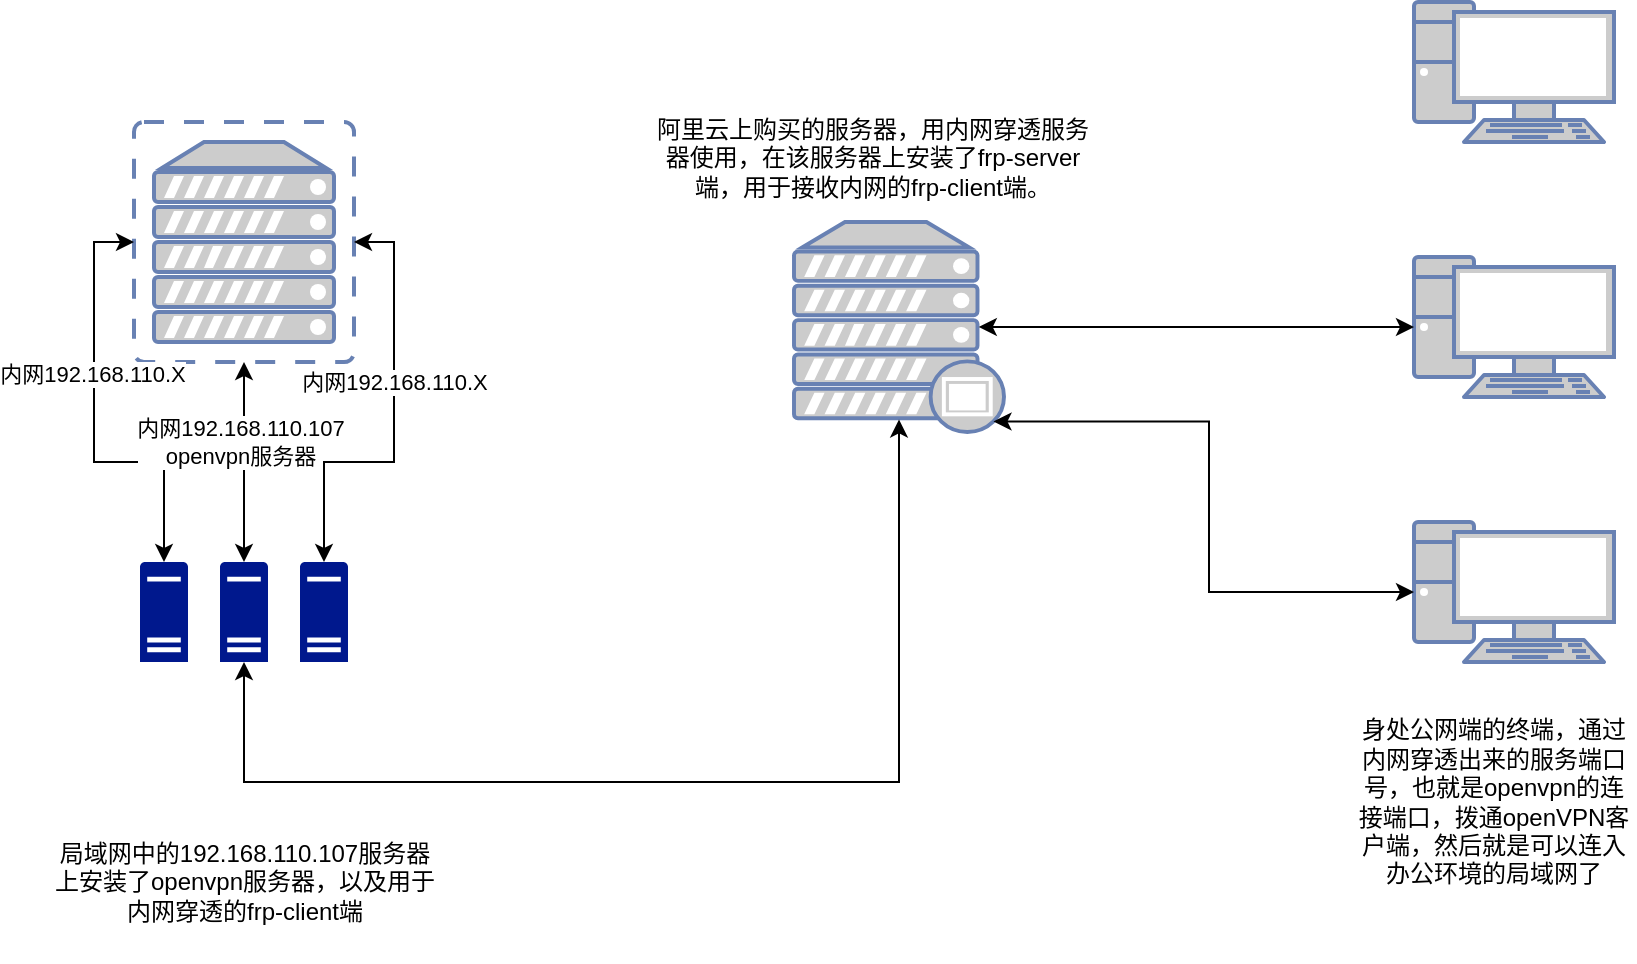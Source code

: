<mxfile version="24.6.2" type="github">
  <diagram name="第 1 页" id="e6EZKE9hmKRionfUaL3v">
    <mxGraphModel dx="1024" dy="557" grid="1" gridSize="10" guides="1" tooltips="1" connect="1" arrows="1" fold="1" page="1" pageScale="1" pageWidth="827" pageHeight="1169" math="0" shadow="0">
      <root>
        <mxCell id="0" />
        <mxCell id="1" parent="0" />
        <mxCell id="Z649l-Je0EVmHllK8cWD-2" value="" style="fontColor=#0066CC;verticalAlign=top;verticalLabelPosition=bottom;labelPosition=center;align=center;html=1;outlineConnect=0;fillColor=#CCCCCC;strokeColor=#6881B3;gradientColor=none;gradientDirection=north;strokeWidth=2;shape=mxgraph.networks.proxy_server;" vertex="1" parent="1">
          <mxGeometry x="400" y="130" width="105" height="105" as="geometry" />
        </mxCell>
        <mxCell id="Z649l-Je0EVmHllK8cWD-4" value="" style="fontColor=#0066CC;verticalAlign=top;verticalLabelPosition=bottom;labelPosition=center;align=center;html=1;outlineConnect=0;fillColor=#CCCCCC;strokeColor=#6881B3;gradientColor=none;gradientDirection=north;strokeWidth=2;shape=mxgraph.networks.virtual_server;" vertex="1" parent="1">
          <mxGeometry x="70" y="80" width="110" height="120" as="geometry" />
        </mxCell>
        <mxCell id="Z649l-Je0EVmHllK8cWD-5" value="" style="fontColor=#0066CC;verticalAlign=top;verticalLabelPosition=bottom;labelPosition=center;align=center;html=1;outlineConnect=0;fillColor=#CCCCCC;strokeColor=#6881B3;gradientColor=none;gradientDirection=north;strokeWidth=2;shape=mxgraph.networks.pc;" vertex="1" parent="1">
          <mxGeometry x="710" y="20" width="100" height="70" as="geometry" />
        </mxCell>
        <mxCell id="Z649l-Je0EVmHllK8cWD-6" value="" style="fontColor=#0066CC;verticalAlign=top;verticalLabelPosition=bottom;labelPosition=center;align=center;html=1;outlineConnect=0;fillColor=#CCCCCC;strokeColor=#6881B3;gradientColor=none;gradientDirection=north;strokeWidth=2;shape=mxgraph.networks.pc;" vertex="1" parent="1">
          <mxGeometry x="710" y="147.5" width="100" height="70" as="geometry" />
        </mxCell>
        <mxCell id="Z649l-Je0EVmHllK8cWD-7" value="" style="fontColor=#0066CC;verticalAlign=top;verticalLabelPosition=bottom;labelPosition=center;align=center;html=1;outlineConnect=0;fillColor=#CCCCCC;strokeColor=#6881B3;gradientColor=none;gradientDirection=north;strokeWidth=2;shape=mxgraph.networks.pc;" vertex="1" parent="1">
          <mxGeometry x="710" y="280" width="100" height="70" as="geometry" />
        </mxCell>
        <mxCell id="Z649l-Je0EVmHllK8cWD-8" value="" style="sketch=0;aspect=fixed;pointerEvents=1;shadow=0;dashed=0;html=1;strokeColor=none;labelPosition=center;verticalLabelPosition=bottom;verticalAlign=top;align=center;fillColor=#00188D;shape=mxgraph.mscae.enterprise.server_generic" vertex="1" parent="1">
          <mxGeometry x="73" y="300" width="24" height="50" as="geometry" />
        </mxCell>
        <mxCell id="Z649l-Je0EVmHllK8cWD-11" style="edgeStyle=orthogonalEdgeStyle;rounded=0;orthogonalLoop=1;jettySize=auto;html=1;exitX=0;exitY=0.5;exitDx=0;exitDy=0;exitPerimeter=0;entryX=0.5;entryY=0;entryDx=0;entryDy=0;entryPerimeter=0;startArrow=classic;startFill=1;" edge="1" parent="1" source="Z649l-Je0EVmHllK8cWD-4" target="Z649l-Je0EVmHllK8cWD-8">
          <mxGeometry relative="1" as="geometry" />
        </mxCell>
        <mxCell id="Z649l-Je0EVmHllK8cWD-19" value="内网192.168.110.X" style="edgeLabel;html=1;align=center;verticalAlign=middle;resizable=0;points=[];" vertex="1" connectable="0" parent="Z649l-Je0EVmHllK8cWD-11">
          <mxGeometry x="-0.2" y="-1" relative="1" as="geometry">
            <mxPoint as="offset" />
          </mxGeometry>
        </mxCell>
        <mxCell id="Z649l-Je0EVmHllK8cWD-12" value="" style="sketch=0;aspect=fixed;pointerEvents=1;shadow=0;dashed=0;html=1;strokeColor=none;labelPosition=center;verticalLabelPosition=bottom;verticalAlign=top;align=center;fillColor=#00188D;shape=mxgraph.mscae.enterprise.server_generic" vertex="1" parent="1">
          <mxGeometry x="113" y="300" width="24" height="50" as="geometry" />
        </mxCell>
        <mxCell id="Z649l-Je0EVmHllK8cWD-13" value="" style="sketch=0;aspect=fixed;pointerEvents=1;shadow=0;dashed=0;html=1;strokeColor=none;labelPosition=center;verticalLabelPosition=bottom;verticalAlign=top;align=center;fillColor=#00188D;shape=mxgraph.mscae.enterprise.server_generic" vertex="1" parent="1">
          <mxGeometry x="153" y="300" width="24" height="50" as="geometry" />
        </mxCell>
        <mxCell id="Z649l-Je0EVmHllK8cWD-14" style="edgeStyle=orthogonalEdgeStyle;rounded=0;orthogonalLoop=1;jettySize=auto;html=1;exitX=0.5;exitY=1;exitDx=0;exitDy=0;exitPerimeter=0;entryX=0.5;entryY=0;entryDx=0;entryDy=0;entryPerimeter=0;startArrow=classic;startFill=1;" edge="1" parent="1" source="Z649l-Je0EVmHllK8cWD-4" target="Z649l-Je0EVmHllK8cWD-12">
          <mxGeometry relative="1" as="geometry" />
        </mxCell>
        <mxCell id="Z649l-Je0EVmHllK8cWD-20" value="内网192.168.110.107&lt;div&gt;&lt;div&gt;openvpn服务器&lt;/div&gt;&lt;/div&gt;" style="edgeLabel;html=1;align=center;verticalAlign=middle;resizable=0;points=[];" vertex="1" connectable="0" parent="Z649l-Je0EVmHllK8cWD-14">
          <mxGeometry x="-0.2" y="-2" relative="1" as="geometry">
            <mxPoint as="offset" />
          </mxGeometry>
        </mxCell>
        <mxCell id="Z649l-Je0EVmHllK8cWD-15" style="edgeStyle=orthogonalEdgeStyle;rounded=0;orthogonalLoop=1;jettySize=auto;html=1;exitX=1;exitY=0.5;exitDx=0;exitDy=0;exitPerimeter=0;entryX=0.5;entryY=0;entryDx=0;entryDy=0;entryPerimeter=0;startArrow=classic;startFill=1;" edge="1" parent="1" source="Z649l-Je0EVmHllK8cWD-4" target="Z649l-Je0EVmHllK8cWD-13">
          <mxGeometry relative="1" as="geometry" />
        </mxCell>
        <mxCell id="Z649l-Je0EVmHllK8cWD-18" value="内网192.168.110.X" style="edgeLabel;html=1;align=center;verticalAlign=middle;resizable=0;points=[];" vertex="1" connectable="0" parent="Z649l-Je0EVmHllK8cWD-15">
          <mxGeometry x="-0.274" relative="1" as="geometry">
            <mxPoint y="12" as="offset" />
          </mxGeometry>
        </mxCell>
        <mxCell id="Z649l-Je0EVmHllK8cWD-21" style="edgeStyle=orthogonalEdgeStyle;rounded=0;orthogonalLoop=1;jettySize=auto;html=1;entryX=0.5;entryY=0.94;entryDx=0;entryDy=0;entryPerimeter=0;startArrow=classic;startFill=1;" edge="1" parent="1" source="Z649l-Je0EVmHllK8cWD-12" target="Z649l-Je0EVmHllK8cWD-2">
          <mxGeometry relative="1" as="geometry">
            <Array as="points">
              <mxPoint x="125" y="410" />
              <mxPoint x="453" y="410" />
            </Array>
          </mxGeometry>
        </mxCell>
        <mxCell id="Z649l-Je0EVmHllK8cWD-22" style="edgeStyle=orthogonalEdgeStyle;rounded=0;orthogonalLoop=1;jettySize=auto;html=1;exitX=0.88;exitY=0.14;exitDx=0;exitDy=0;exitPerimeter=0;entryX=0;entryY=0.5;entryDx=0;entryDy=0;entryPerimeter=0;strokeColor=none;startArrow=classic;startFill=1;" edge="1" parent="1" source="Z649l-Je0EVmHllK8cWD-2" target="Z649l-Je0EVmHllK8cWD-5">
          <mxGeometry relative="1" as="geometry" />
        </mxCell>
        <mxCell id="Z649l-Je0EVmHllK8cWD-23" style="edgeStyle=orthogonalEdgeStyle;rounded=0;orthogonalLoop=1;jettySize=auto;html=1;exitX=0.88;exitY=0.5;exitDx=0;exitDy=0;exitPerimeter=0;entryX=0;entryY=0.5;entryDx=0;entryDy=0;entryPerimeter=0;startArrow=classic;startFill=1;" edge="1" parent="1" source="Z649l-Je0EVmHllK8cWD-2" target="Z649l-Je0EVmHllK8cWD-6">
          <mxGeometry relative="1" as="geometry" />
        </mxCell>
        <mxCell id="Z649l-Je0EVmHllK8cWD-24" style="edgeStyle=orthogonalEdgeStyle;rounded=0;orthogonalLoop=1;jettySize=auto;html=1;exitX=0.95;exitY=0.95;exitDx=0;exitDy=0;exitPerimeter=0;entryX=0;entryY=0.5;entryDx=0;entryDy=0;entryPerimeter=0;startArrow=classic;startFill=1;" edge="1" parent="1" source="Z649l-Je0EVmHllK8cWD-2" target="Z649l-Je0EVmHllK8cWD-7">
          <mxGeometry relative="1" as="geometry" />
        </mxCell>
        <mxCell id="Z649l-Je0EVmHllK8cWD-26" value="阿里云上购买的服务器，用内网穿透服务器使用，在该服务器上安装了frp-server端，用于接收内网的frp-client端。" style="text;strokeColor=none;align=center;fillColor=none;html=1;verticalAlign=middle;whiteSpace=wrap;rounded=0;" vertex="1" parent="1">
          <mxGeometry x="329" y="47.5" width="221" height="100" as="geometry" />
        </mxCell>
        <mxCell id="Z649l-Je0EVmHllK8cWD-27" value="局域网中的192.168.110.107服务器上安装了openvpn服务器，以及用于内网穿透的frp-client端" style="text;strokeColor=none;align=center;fillColor=none;html=1;verticalAlign=middle;whiteSpace=wrap;rounded=0;" vertex="1" parent="1">
          <mxGeometry x="28.5" y="420" width="193" height="80" as="geometry" />
        </mxCell>
        <mxCell id="Z649l-Je0EVmHllK8cWD-28" value="身处公网端的终端，通过内网穿透出来的服务端口号，也就是openvpn的连接端口，拨通openVPN客户端，然后就是可以连入办公环境的局域网了" style="text;strokeColor=none;align=center;fillColor=none;html=1;verticalAlign=middle;whiteSpace=wrap;rounded=0;" vertex="1" parent="1">
          <mxGeometry x="680" y="370" width="140" height="100" as="geometry" />
        </mxCell>
      </root>
    </mxGraphModel>
  </diagram>
</mxfile>
